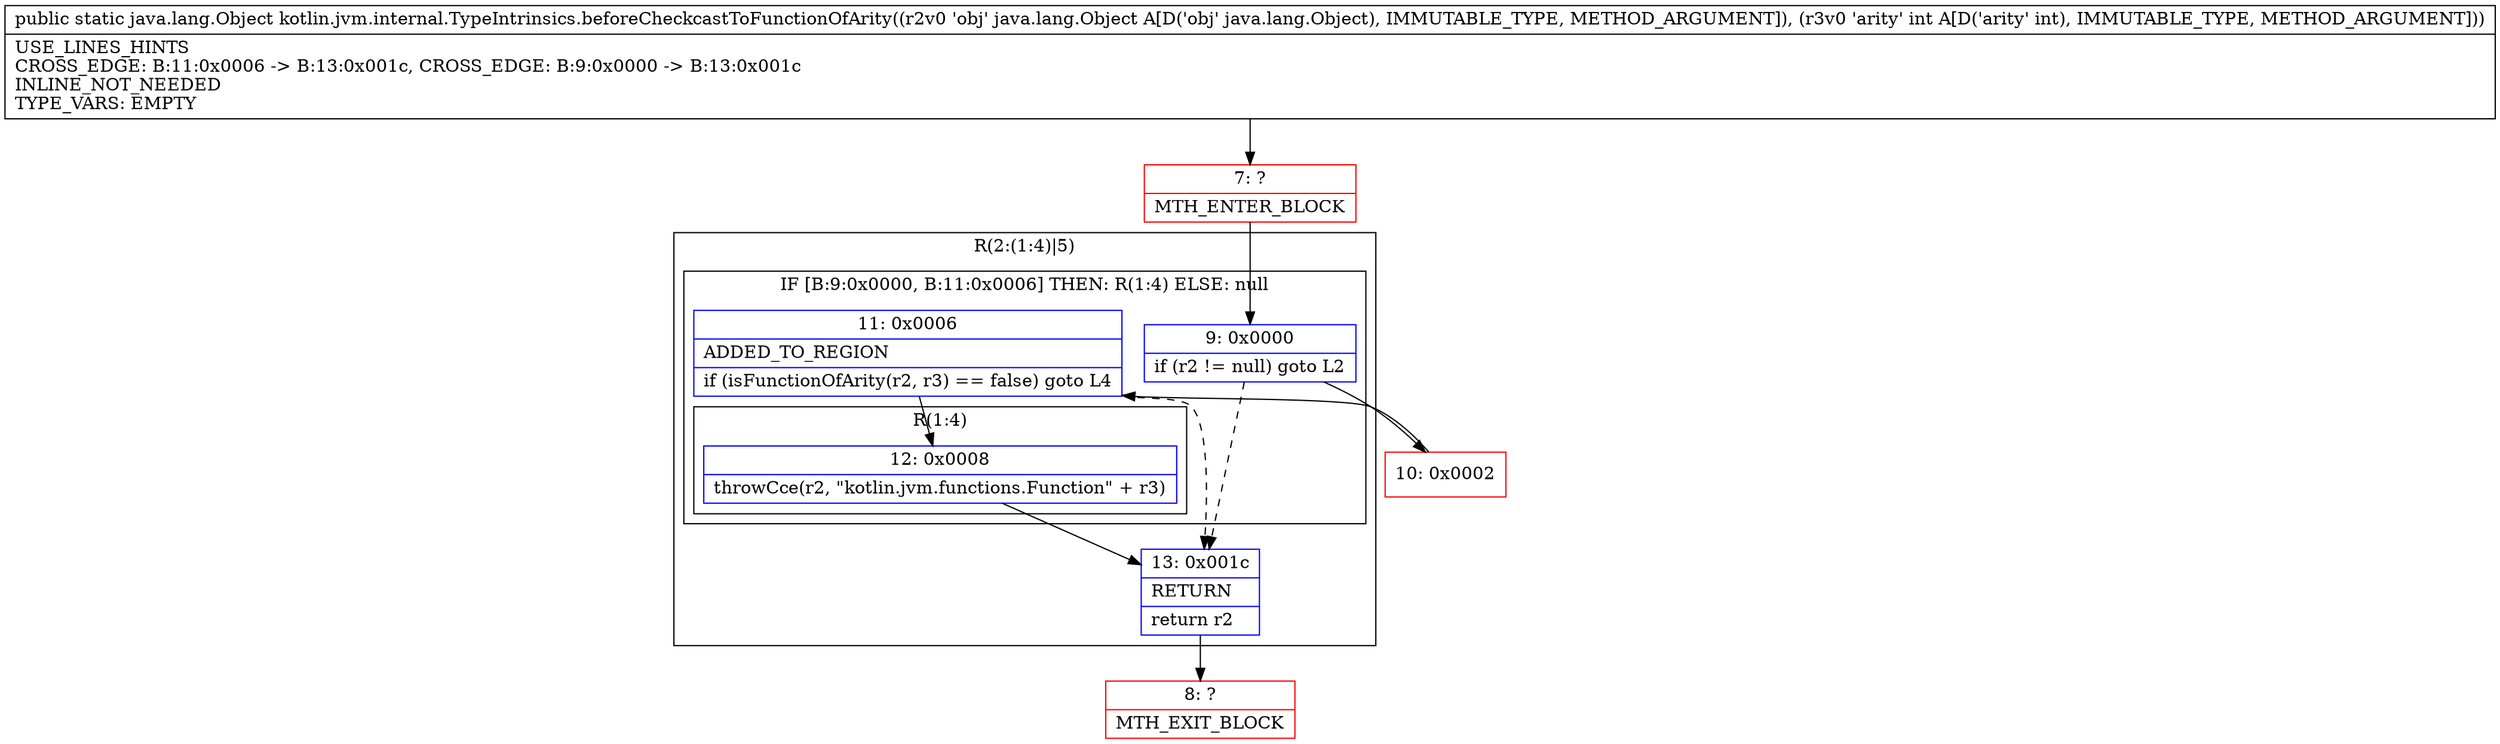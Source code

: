 digraph "CFG forkotlin.jvm.internal.TypeIntrinsics.beforeCheckcastToFunctionOfArity(Ljava\/lang\/Object;I)Ljava\/lang\/Object;" {
subgraph cluster_Region_404005475 {
label = "R(2:(1:4)|5)";
node [shape=record,color=blue];
subgraph cluster_IfRegion_1871081940 {
label = "IF [B:9:0x0000, B:11:0x0006] THEN: R(1:4) ELSE: null";
node [shape=record,color=blue];
Node_9 [shape=record,label="{9\:\ 0x0000|if (r2 != null) goto L2\l}"];
Node_11 [shape=record,label="{11\:\ 0x0006|ADDED_TO_REGION\l|if (isFunctionOfArity(r2, r3) == false) goto L4\l}"];
subgraph cluster_Region_33938977 {
label = "R(1:4)";
node [shape=record,color=blue];
Node_12 [shape=record,label="{12\:\ 0x0008|throwCce(r2, \"kotlin.jvm.functions.Function\" + r3)\l}"];
}
}
Node_13 [shape=record,label="{13\:\ 0x001c|RETURN\l|return r2\l}"];
}
Node_7 [shape=record,color=red,label="{7\:\ ?|MTH_ENTER_BLOCK\l}"];
Node_10 [shape=record,color=red,label="{10\:\ 0x0002}"];
Node_8 [shape=record,color=red,label="{8\:\ ?|MTH_EXIT_BLOCK\l}"];
MethodNode[shape=record,label="{public static java.lang.Object kotlin.jvm.internal.TypeIntrinsics.beforeCheckcastToFunctionOfArity((r2v0 'obj' java.lang.Object A[D('obj' java.lang.Object), IMMUTABLE_TYPE, METHOD_ARGUMENT]), (r3v0 'arity' int A[D('arity' int), IMMUTABLE_TYPE, METHOD_ARGUMENT]))  | USE_LINES_HINTS\lCROSS_EDGE: B:11:0x0006 \-\> B:13:0x001c, CROSS_EDGE: B:9:0x0000 \-\> B:13:0x001c\lINLINE_NOT_NEEDED\lTYPE_VARS: EMPTY\l}"];
MethodNode -> Node_7;Node_9 -> Node_10;
Node_9 -> Node_13[style=dashed];
Node_11 -> Node_12;
Node_11 -> Node_13[style=dashed];
Node_12 -> Node_13;
Node_13 -> Node_8;
Node_7 -> Node_9;
Node_10 -> Node_11;
}

